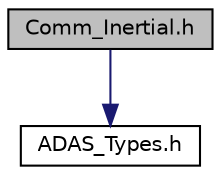 digraph "Comm_Inertial.h"
{
 // INTERACTIVE_SVG=YES
 // LATEX_PDF_SIZE
  bgcolor="transparent";
  edge [fontname="Helvetica",fontsize="10",labelfontname="Helvetica",labelfontsize="10"];
  node [fontname="Helvetica",fontsize="10",shape=record];
  Node0 [label="Comm_Inertial.h",height=0.2,width=0.4,color="black", fillcolor="grey75", style="filled", fontcolor="black",tooltip="Application file for inertial communication."];
  Node0 -> Node1 [color="midnightblue",fontsize="10",style="solid",fontname="Helvetica"];
  Node1 [label="ADAS_Types.h",height=0.2,width=0.4,color="black",URL="$_a_d_a_s___types_8h.html",tooltip=" "];
}
